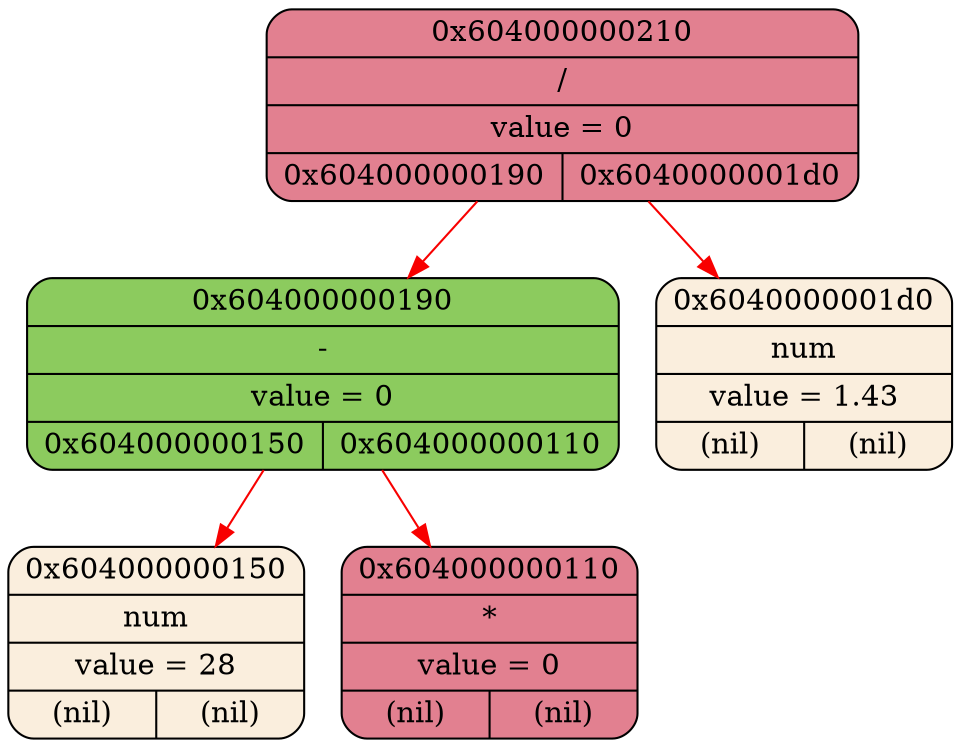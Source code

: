digraph
{
    node_0x604000000150[shape = Mrecord, label = "{{0x604000000150} | {num} | {value = 28} | {(nil) | (nil)}}", style = "filled", fillcolor = "#FAEEDD"];
    node_0x604000000110[shape = Mrecord, label = "{{0x604000000110} | {*} | {value = 0} | {(nil) | (nil)}}", style = "filled", fillcolor = "#E28090"];
    node_0x604000000190[shape = Mrecord, label = "{{0x604000000190} | {-} | {value = 0} | {0x604000000150 | 0x604000000110}}", style = "filled", fillcolor = "#8CCB5E"];
    node_0x6040000001d0[shape = Mrecord, label = "{{0x6040000001d0} | {num} | {value = 1.43} | {(nil) | (nil)}}", style = "filled", fillcolor = "#FAEEDD"];
    node_0x604000000210[shape = Mrecord, label = "{{0x604000000210} | {/} | {value = 0} | {0x604000000190 | 0x6040000001d0}}", style = "filled", fillcolor = "#E28090"];
    node_0x604000000210->node_0x604000000190 [color = "#F80000"];
    node_0x604000000190->node_0x604000000150 [color = "#F80000"];
    node_0x604000000190->node_0x604000000110 [color = "#F80000"];
    node_0x604000000210->node_0x6040000001d0 [color = "#F80000"];
}